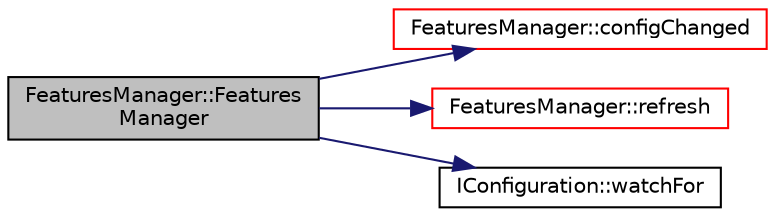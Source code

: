 digraph "FeaturesManager::FeaturesManager"
{
 // LATEX_PDF_SIZE
  edge [fontname="Helvetica",fontsize="10",labelfontname="Helvetica",labelfontsize="10"];
  node [fontname="Helvetica",fontsize="10",shape=record];
  rankdir="LR";
  Node1 [label="FeaturesManager::Features\lManager",height=0.2,width=0.4,color="black", fillcolor="grey75", style="filled", fontcolor="black",tooltip=" "];
  Node1 -> Node2 [color="midnightblue",fontsize="10",style="solid",fontname="Helvetica"];
  Node2 [label="FeaturesManager::configChanged",height=0.2,width=0.4,color="red", fillcolor="white", style="filled",URL="$class_features_manager.html#a03c782802bd77ddb75941b6c150746a2",tooltip=" "];
  Node1 -> Node6 [color="midnightblue",fontsize="10",style="solid",fontname="Helvetica"];
  Node6 [label="FeaturesManager::refresh",height=0.2,width=0.4,color="red", fillcolor="white", style="filled",URL="$class_features_manager.html#a2e83d3c2792c4e6fbd2e57aeb1919f87",tooltip=" "];
  Node1 -> Node9 [color="midnightblue",fontsize="10",style="solid",fontname="Helvetica"];
  Node9 [label="IConfiguration::watchFor",height=0.2,width=0.4,color="black", fillcolor="white", style="filled",URL="$struct_i_configuration.html#afb7c554a124245f565595c931d3fa02b",tooltip=" "];
}

